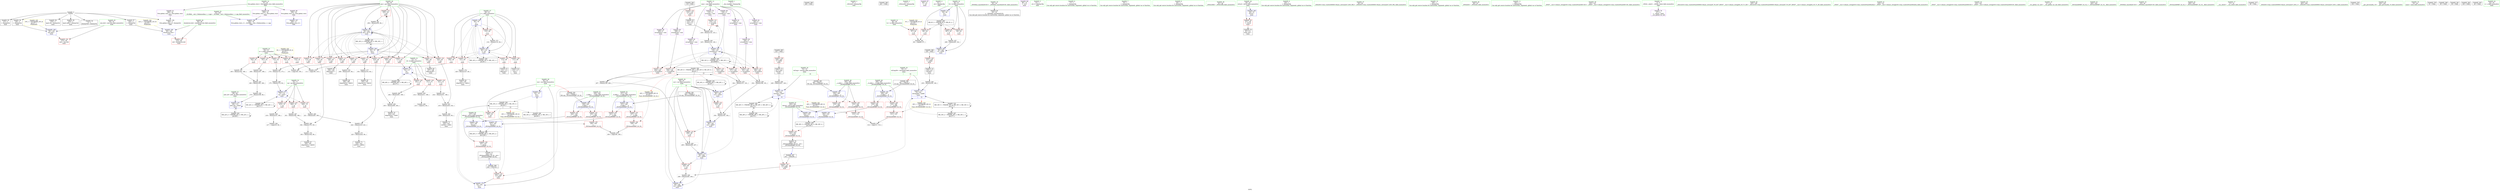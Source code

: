 digraph "SVFG" {
	label="SVFG";

	Node0x560c4a4673c0 [shape=record,color=grey,label="{NodeID: 0\nNullPtr}"];
	Node0x560c4a4673c0 -> Node0x560c4a48dbd0[style=solid];
	Node0x560c4a4673c0 -> Node0x560c4a48dcd0[style=solid];
	Node0x560c4a4673c0 -> Node0x560c4a48dda0[style=solid];
	Node0x560c4a4673c0 -> Node0x560c4a48de70[style=solid];
	Node0x560c4a4673c0 -> Node0x560c4a48df40[style=solid];
	Node0x560c4a4673c0 -> Node0x560c4a48e010[style=solid];
	Node0x560c4a4673c0 -> Node0x560c4a494290[style=solid];
	Node0x560c4a49dba0 [shape=record,color=grey,label="{NodeID: 277\n154 = Binary(153, 84, )\n}"];
	Node0x560c4a49dba0 -> Node0x560c4a48e520[style=solid];
	Node0x560c4a48d2d0 [shape=record,color=red,label="{NodeID: 111\n153\<--64\n\<--pos\nmain\n}"];
	Node0x560c4a48d2d0 -> Node0x560c4a49dba0[style=solid];
	Node0x560c4a48b450 [shape=record,color=green,label="{NodeID: 28\n62\<--63\nres\<--res_field_insensitive\nmain\n|{|<s3>15}}"];
	Node0x560c4a48b450 -> Node0x560c4a48d130[style=solid];
	Node0x560c4a48b450 -> Node0x560c4a494940[style=solid];
	Node0x560c4a48b450 -> Node0x560c4a495230[style=solid];
	Node0x560c4a48b450:s3 -> Node0x560c4a496380[style=solid,color=red];
	Node0x560c4a4960e0 [shape=record,color=black,label="{NodeID: 388\n249 = PHI(324, )\n}"];
	Node0x560c4a4960e0 -> Node0x560c4a493460[style=solid];
	Node0x560c4a4931f0 [shape=record,color=red,label="{NodeID: 139\n226\<--225\n\<--call55\nmain\n}"];
	Node0x560c4a4931f0 -> Node0x560c4a48ead0[style=solid];
	Node0x560c4a48dda0 [shape=record,color=black,label="{NodeID: 56\n138\<--3\n\<--dummyVal\nmain\n}"];
	Node0x560c4a48dda0 -> Node0x560c4a4947a0[style=solid];
	Node0x560c4a49a310 [shape=record,color=grey,label="{NodeID: 250\n228 = Binary(227, 126, )\n}"];
	Node0x560c4a49a310 -> Node0x560c4a494fc0[style=solid];
	Node0x560c4a494940 [shape=record,color=blue,label="{NodeID: 167\n62\<--79\nres\<--\nmain\n}"];
	Node0x560c4a494940 -> Node0x560c4a4ac820[style=dashed];
	Node0x560c4a48f490 [shape=record,color=purple,label="{NodeID: 84\n190\<--8\narrayidx35\<--sum\nmain\n}"];
	Node0x560c4a48f490 -> Node0x560c4a492f80[style=solid];
	Node0x560c4a489020 [shape=record,color=green,label="{NodeID: 1\n7\<--1\n__dso_handle\<--dummyObj\nGlob }"];
	Node0x560c4a49dd20 [shape=record,color=grey,label="{NodeID: 278\n339 = cmp(336, 338, )\n}"];
	Node0x560c4a48d3a0 [shape=record,color=red,label="{NodeID: 112\n158\<--64\n\<--pos\nmain\n}"];
	Node0x560c4a48d3a0 -> Node0x560c4a48e5f0[style=solid];
	Node0x560c4a48b520 [shape=record,color=green,label="{NodeID: 29\n64\<--65\npos\<--pos_field_insensitive\nmain\n}"];
	Node0x560c4a48b520 -> Node0x560c4a48d200[style=solid];
	Node0x560c4a48b520 -> Node0x560c4a48d2d0[style=solid];
	Node0x560c4a48b520 -> Node0x560c4a48d3a0[style=solid];
	Node0x560c4a48b520 -> Node0x560c4a48d470[style=solid];
	Node0x560c4a48b520 -> Node0x560c4a48d540[style=solid];
	Node0x560c4a48b520 -> Node0x560c4a48d610[style=solid];
	Node0x560c4a48b520 -> Node0x560c4a491f40[style=solid];
	Node0x560c4a48b520 -> Node0x560c4a492010[style=solid];
	Node0x560c4a48b520 -> Node0x560c4a4920e0[style=solid];
	Node0x560c4a48b520 -> Node0x560c4a4921b0[style=solid];
	Node0x560c4a48b520 -> Node0x560c4a492280[style=solid];
	Node0x560c4a48b520 -> Node0x560c4a492350[style=solid];
	Node0x560c4a48b520 -> Node0x560c4a494a10[style=solid];
	Node0x560c4a48b520 -> Node0x560c4a495300[style=solid];
	Node0x560c4a4961e0 [shape=record,color=black,label="{NodeID: 389\n260 = PHI()\n}"];
	Node0x560c4a4932c0 [shape=record,color=red,label="{NodeID: 140\n237\<--236\n\<--call64\nmain\n}"];
	Node0x560c4a4932c0 -> Node0x560c4a48ec70[style=solid];
	Node0x560c4a48de70 [shape=record,color=black,label="{NodeID: 57\n140\<--3\n\<--dummyVal\nmain\n}"];
	Node0x560c4a48de70 -> Node0x560c4a494870[style=solid];
	Node0x560c4a49a490 [shape=record,color=grey,label="{NodeID: 251\n233 = Binary(230, 232, )\n}"];
	Node0x560c4a49a490 -> Node0x560c4a49a610[style=solid];
	Node0x560c4a494a10 [shape=record,color=blue,label="{NodeID: 168\n64\<--79\npos\<--\nmain\n}"];
	Node0x560c4a494a10 -> Node0x560c4a48d200[style=dashed];
	Node0x560c4a494a10 -> Node0x560c4a48d2d0[style=dashed];
	Node0x560c4a494a10 -> Node0x560c4a48d3a0[style=dashed];
	Node0x560c4a494a10 -> Node0x560c4a48d470[style=dashed];
	Node0x560c4a494a10 -> Node0x560c4a48d540[style=dashed];
	Node0x560c4a494a10 -> Node0x560c4a48d610[style=dashed];
	Node0x560c4a494a10 -> Node0x560c4a491f40[style=dashed];
	Node0x560c4a494a10 -> Node0x560c4a492010[style=dashed];
	Node0x560c4a494a10 -> Node0x560c4a4920e0[style=dashed];
	Node0x560c4a494a10 -> Node0x560c4a4921b0[style=dashed];
	Node0x560c4a494a10 -> Node0x560c4a492280[style=dashed];
	Node0x560c4a494a10 -> Node0x560c4a492350[style=dashed];
	Node0x560c4a494a10 -> Node0x560c4a495300[style=dashed];
	Node0x560c4a494a10 -> Node0x560c4a4a9b20[style=dashed];
	Node0x560c4a48f560 [shape=record,color=purple,label="{NodeID: 85\n198\<--8\narrayidx39\<--sum\nmain\n}"];
	Node0x560c4a48f560 -> Node0x560c4a493050[style=solid];
	Node0x560c4a489e30 [shape=record,color=green,label="{NodeID: 2\n10\<--1\n_ZSt3cin\<--dummyObj\nGlob }"];
	Node0x560c4a49dea0 [shape=record,color=grey,label="{NodeID: 279\n111 = cmp(109, 110, )\n}"];
	Node0x560c4a48d470 [shape=record,color=red,label="{NodeID: 113\n173\<--64\n\<--pos\nmain\n}"];
	Node0x560c4a48d470 -> Node0x560c4a491210[style=solid];
	Node0x560c4a48b5f0 [shape=record,color=green,label="{NodeID: 30\n66\<--67\ncur\<--cur_field_insensitive\nmain\n|{|<s7>15}}"];
	Node0x560c4a48b5f0 -> Node0x560c4a492420[style=solid];
	Node0x560c4a48b5f0 -> Node0x560c4a4924f0[style=solid];
	Node0x560c4a48b5f0 -> Node0x560c4a4925c0[style=solid];
	Node0x560c4a48b5f0 -> Node0x560c4a494ae0[style=solid];
	Node0x560c4a48b5f0 -> Node0x560c4a494e20[style=solid];
	Node0x560c4a48b5f0 -> Node0x560c4a494ef0[style=solid];
	Node0x560c4a48b5f0 -> Node0x560c4a495160[style=solid];
	Node0x560c4a48b5f0:s7 -> Node0x560c4a496520[style=solid,color=red];
	Node0x560c4a4962b0 [shape=record,color=black,label="{NodeID: 390\n261 = PHI()\n}"];
	Node0x560c4a493390 [shape=record,color=red,label="{NodeID: 141\n244\<--241\n\<--call68\nmain\n}"];
	Node0x560c4a493390 -> Node0x560c4a499d10[style=solid];
	Node0x560c4a48df40 [shape=record,color=black,label="{NodeID: 58\n275\<--3\nlpad.val\<--dummyVal\nmain\n}"];
	Node0x560c4a49a610 [shape=record,color=grey,label="{NodeID: 252\n234 = Binary(233, 84, )\n}"];
	Node0x560c4a49a610 -> Node0x560c4a48eba0[style=solid];
	Node0x560c4a494ae0 [shape=record,color=blue,label="{NodeID: 169\n66\<--162\ncur\<--sub23\nmain\n}"];
	Node0x560c4a494ae0 -> Node0x560c4a492420[style=dashed];
	Node0x560c4a494ae0 -> Node0x560c4a494e20[style=dashed];
	Node0x560c4a48f630 [shape=record,color=purple,label="{NodeID: 86\n205\<--8\narrayidx43\<--sum\nmain\n}"];
	Node0x560c4a48f630 -> Node0x560c4a493120[style=solid];
	Node0x560c4a489ec0 [shape=record,color=green,label="{NodeID: 3\n11\<--1\n_ZSt4cout\<--dummyObj\nGlob }"];
	Node0x560c4a49e020 [shape=record,color=grey,label="{NodeID: 280\n213 = cmp(212, 84, )\n}"];
	Node0x560c4a48d540 [shape=record,color=red,label="{NodeID: 114\n177\<--64\n\<--pos\nmain\n}"];
	Node0x560c4a48d540 -> Node0x560c4a494d50[style=solid];
	Node0x560c4a48b6c0 [shape=record,color=green,label="{NodeID: 31\n68\<--69\npick_all\<--pick_all_field_insensitive\nmain\n}"];
	Node0x560c4a48b6c0 -> Node0x560c4a494bb0[style=solid];
	Node0x560c4a496380 [shape=record,color=black,label="{NodeID: 391\n325 = PHI(62, )\n0th arg _ZSt3maxIiERKT_S2_S2_ }"];
	Node0x560c4a496380 -> Node0x560c4a4957e0[style=solid];
	Node0x560c4a4af420 [shape=record,color=black,label="{NodeID: 308\nMR_20V_8 = PHI(MR_20V_7, MR_20V_6, MR_20V_6, )\npts\{67 \}\n|{|<s3>15}}"];
	Node0x560c4a4af420 -> Node0x560c4a493460[style=dashed];
	Node0x560c4a4af420 -> Node0x560c4a494ae0[style=dashed];
	Node0x560c4a4af420 -> Node0x560c4a4aa020[style=dashed];
	Node0x560c4a4af420:s3 -> Node0x560c4a4b4e70[style=dashed,color=red];
	Node0x560c4a493460 [shape=record,color=red,label="{NodeID: 142\n252\<--249\n\<--call71\nmain\n}"];
	Node0x560c4a493460 -> Node0x560c4a495230[style=solid];
	Node0x560c4a48e010 [shape=record,color=black,label="{NodeID: 59\n276\<--3\nlpad.val82\<--dummyVal\nmain\n}"];
	Node0x560c4a49a790 [shape=record,color=grey,label="{NodeID: 253\n232 = Binary(231, 166, )\n}"];
	Node0x560c4a49a790 -> Node0x560c4a49a490[style=solid];
	Node0x560c4a494bb0 [shape=record,color=blue,label="{NodeID: 170\n68\<--170\npick_all\<--sub25\nmain\n}"];
	Node0x560c4a494bb0 -> Node0x560c4a494bb0[style=dashed];
	Node0x560c4a494bb0 -> Node0x560c4a4aa520[style=dashed];
	Node0x560c4a48f700 [shape=record,color=purple,label="{NodeID: 87\n90\<--12\n\<--.str\nmain\n}"];
	Node0x560c4a489850 [shape=record,color=green,label="{NodeID: 4\n12\<--1\n.str\<--dummyObj\nGlob }"];
	Node0x560c4a49e1a0 [shape=record,color=grey,label="{NodeID: 281\n88 = cmp(86, 87, )\n}"];
	Node0x560c4a48d610 [shape=record,color=red,label="{NodeID: 115\n179\<--64\n\<--pos\nmain\n}"];
	Node0x560c4a48d610 -> Node0x560c4a491b10[style=solid];
	Node0x560c4a48b790 [shape=record,color=green,label="{NodeID: 32\n70\<--71\nrg\<--rg_field_insensitive\nmain\n}"];
	Node0x560c4a48b790 -> Node0x560c4a492690[style=solid];
	Node0x560c4a48b790 -> Node0x560c4a492760[style=solid];
	Node0x560c4a48b790 -> Node0x560c4a492830[style=solid];
	Node0x560c4a48b790 -> Node0x560c4a494c80[style=solid];
	Node0x560c4a496520 [shape=record,color=black,label="{NodeID: 392\n326 = PHI(66, )\n1st arg _ZSt3maxIiERKT_S2_S2_ }"];
	Node0x560c4a496520 -> Node0x560c4a4958b0[style=solid];
	Node0x560c4a4af920 [shape=record,color=black,label="{NodeID: 309\nMR_28V_5 = PHI(MR_28V_4, MR_28V_3, MR_28V_3, )\npts\{75 \}\n}"];
	Node0x560c4a4af920 -> Node0x560c4a494fc0[style=dashed];
	Node0x560c4a4af920 -> Node0x560c4a4ab420[style=dashed];
	Node0x560c4a4af920 -> Node0x560c4a4af920[style=dashed];
	Node0x560c4a493530 [shape=record,color=red,label="{NodeID: 143\n322\<--302\n\<--retval\n_ZSt3minIiERKT_S2_S2_\n}"];
	Node0x560c4a493530 -> Node0x560c4a48ee10[style=solid];
	Node0x560c4a48e0e0 [shape=record,color=black,label="{NodeID: 60\n29\<--30\n\<--_ZNSt8ios_base4InitD1Ev\nCan only get source location for instruction, argument, global var or function.}"];
	Node0x560c4a4b4d60 [shape=record,color=yellow,style=double,label="{NodeID: 337\n16V_1 = ENCHI(MR_16V_0)\npts\{63 \}\nFun[_ZSt3maxIiERKT_S2_S2_]}"];
	Node0x560c4a4b4d60 -> Node0x560c4a493ef0[style=dashed];
	Node0x560c4a49a910 [shape=record,color=grey,label="{NodeID: 254\n124 = Binary(116, 123, )\n}"];
	Node0x560c4a49a910 -> Node0x560c4a499b90[style=solid];
	Node0x560c4a494c80 [shape=record,color=blue,label="{NodeID: 171\n70\<--175\nrg\<--sub27\nmain\n}"];
	Node0x560c4a494c80 -> Node0x560c4a492690[style=dashed];
	Node0x560c4a494c80 -> Node0x560c4a492760[style=dashed];
	Node0x560c4a494c80 -> Node0x560c4a492830[style=dashed];
	Node0x560c4a494c80 -> Node0x560c4a494c80[style=dashed];
	Node0x560c4a494c80 -> Node0x560c4a4aaa20[style=dashed];
	Node0x560c4a48f7d0 [shape=record,color=purple,label="{NodeID: 88\n98\<--14\n\<--.str.1\nmain\n}"];
	Node0x560c4a4898e0 [shape=record,color=green,label="{NodeID: 5\n14\<--1\n.str.1\<--dummyObj\nGlob }"];
	Node0x560c4a49e320 [shape=record,color=grey,label="{NodeID: 282\n151 = cmp(149, 150, )\n}"];
	Node0x560c4a491f40 [shape=record,color=red,label="{NodeID: 116\n187\<--64\n\<--pos\nmain\n}"];
	Node0x560c4a491f40 -> Node0x560c4a49da20[style=solid];
	Node0x560c4a48b860 [shape=record,color=green,label="{NodeID: 33\n72\<--73\nlf\<--lf_field_insensitive\nmain\n}"];
	Node0x560c4a48b860 -> Node0x560c4a492900[style=solid];
	Node0x560c4a48b860 -> Node0x560c4a4929d0[style=solid];
	Node0x560c4a48b860 -> Node0x560c4a492aa0[style=solid];
	Node0x560c4a48b860 -> Node0x560c4a494d50[style=solid];
	Node0x560c4a496660 [shape=record,color=black,label="{NodeID: 393\n300 = PHI(74, )\n0th arg _ZSt3minIiERKT_S2_S2_ }"];
	Node0x560c4a496660 -> Node0x560c4a4954a0[style=solid];
	Node0x560c4a4afe20 [shape=record,color=black,label="{NodeID: 310\nMR_30V_5 = PHI(MR_30V_4, MR_30V_3, MR_30V_3, )\npts\{77 \}\n}"];
	Node0x560c4a4afe20 -> Node0x560c4a495090[style=dashed];
	Node0x560c4a4afe20 -> Node0x560c4a4ab920[style=dashed];
	Node0x560c4a4afe20 -> Node0x560c4a4afe20[style=dashed];
	Node0x560c4a493600 [shape=record,color=red,label="{NodeID: 144\n312\<--304\n\<--__a.addr\n_ZSt3minIiERKT_S2_S2_\n}"];
	Node0x560c4a493600 -> Node0x560c4a493a10[style=solid];
	Node0x560c4a48e1e0 [shape=record,color=black,label="{NodeID: 61\n114\<--113\nidxprom\<--\nmain\n}"];
	Node0x560c4a4b4e70 [shape=record,color=yellow,style=double,label="{NodeID: 338\n20V_1 = ENCHI(MR_20V_0)\npts\{67 \}\nFun[_ZSt3maxIiERKT_S2_S2_]}"];
	Node0x560c4a4b4e70 -> Node0x560c4a493fc0[style=dashed];
	Node0x560c4a49aa90 [shape=record,color=grey,label="{NodeID: 255\n192 = Binary(186, 191, )\n}"];
	Node0x560c4a49aa90 -> Node0x560c4a49a190[style=solid];
	Node0x560c4a494d50 [shape=record,color=blue,label="{NodeID: 172\n72\<--177\nlf\<--\nmain\n}"];
	Node0x560c4a494d50 -> Node0x560c4a492900[style=dashed];
	Node0x560c4a494d50 -> Node0x560c4a4929d0[style=dashed];
	Node0x560c4a494d50 -> Node0x560c4a492aa0[style=dashed];
	Node0x560c4a494d50 -> Node0x560c4a494d50[style=dashed];
	Node0x560c4a494d50 -> Node0x560c4a4aaf20[style=dashed];
	Node0x560c4a48f8a0 [shape=record,color=purple,label="{NodeID: 89\n358\<--16\nllvm.global_ctors_0\<--llvm.global_ctors\nGlob }"];
	Node0x560c4a48f8a0 -> Node0x560c4a494090[style=solid];
	Node0x560c4a489970 [shape=record,color=green,label="{NodeID: 6\n17\<--1\n\<--dummyObj\nCan only get source location for instruction, argument, global var or function.}"];
	Node0x560c4a49e4a0 [shape=record,color=grey,label="{NodeID: 283\n314 = cmp(311, 313, )\n}"];
	Node0x560c4a492010 [shape=record,color=red,label="{NodeID: 117\n196\<--64\n\<--pos\nmain\n}"];
	Node0x560c4a492010 -> Node0x560c4a48e860[style=solid];
	Node0x560c4a48b930 [shape=record,color=green,label="{NodeID: 34\n74\<--75\nref.tmp\<--ref.tmp_field_insensitive\nmain\n|{|<s1>14}}"];
	Node0x560c4a48b930 -> Node0x560c4a494fc0[style=solid];
	Node0x560c4a48b930:s1 -> Node0x560c4a496660[style=solid,color=red];
	Node0x560c4a4967a0 [shape=record,color=black,label="{NodeID: 394\n301 = PHI(76, )\n1st arg _ZSt3minIiERKT_S2_S2_ }"];
	Node0x560c4a4967a0 -> Node0x560c4a495570[style=solid];
	Node0x560c4a4936d0 [shape=record,color=red,label="{NodeID: 145\n319\<--304\n\<--__a.addr\n_ZSt3minIiERKT_S2_S2_\n}"];
	Node0x560c4a4936d0 -> Node0x560c4a495710[style=solid];
	Node0x560c4a48e2b0 [shape=record,color=black,label="{NodeID: 62\n118\<--117\nconv\<--\nmain\n}"];
	Node0x560c4a49ac10 [shape=record,color=grey,label="{NodeID: 256\n216 = Binary(215, 166, )\n}"];
	Node0x560c4a49ac10 -> Node0x560c4a49e620[style=solid];
	Node0x560c4a494e20 [shape=record,color=blue,label="{NodeID: 173\n66\<--194\ncur\<--add37\nmain\n}"];
	Node0x560c4a494e20 -> Node0x560c4a4924f0[style=dashed];
	Node0x560c4a494e20 -> Node0x560c4a494ef0[style=dashed];
	Node0x560c4a48f9a0 [shape=record,color=purple,label="{NodeID: 90\n359\<--16\nllvm.global_ctors_1\<--llvm.global_ctors\nGlob }"];
	Node0x560c4a48f9a0 -> Node0x560c4a494190[style=solid];
	Node0x560c4a489a00 [shape=record,color=green,label="{NodeID: 7\n79\<--1\n\<--dummyObj\nCan only get source location for instruction, argument, global var or function.}"];
	Node0x560c4a49e620 [shape=record,color=grey,label="{NodeID: 284\n217 = cmp(216, 84, )\n}"];
	Node0x560c4a4920e0 [shape=record,color=red,label="{NodeID: 118\n200\<--64\n\<--pos\nmain\n}"];
	Node0x560c4a4920e0 -> Node0x560c4a49b090[style=solid];
	Node0x560c4a48ba00 [shape=record,color=green,label="{NodeID: 35\n76\<--77\nref.tmp58\<--ref.tmp58_field_insensitive\nmain\n|{|<s1>14}}"];
	Node0x560c4a48ba00 -> Node0x560c4a495090[style=solid];
	Node0x560c4a48ba00:s1 -> Node0x560c4a4967a0[style=solid,color=red];
	Node0x560c4a4937a0 [shape=record,color=red,label="{NodeID: 146\n310\<--306\n\<--__b.addr\n_ZSt3minIiERKT_S2_S2_\n}"];
	Node0x560c4a4937a0 -> Node0x560c4a493940[style=solid];
	Node0x560c4a48e380 [shape=record,color=black,label="{NodeID: 63\n123\<--122\nconv11\<--\nmain\n}"];
	Node0x560c4a48e380 -> Node0x560c4a49a910[style=solid];
	Node0x560c4a49ad90 [shape=record,color=grey,label="{NodeID: 257\n268 = Binary(267, 84, )\n}"];
	Node0x560c4a49ad90 -> Node0x560c4a4953d0[style=solid];
	Node0x560c4a494ef0 [shape=record,color=blue,label="{NodeID: 174\n66\<--209\ncur\<--add45\nmain\n}"];
	Node0x560c4a494ef0 -> Node0x560c4a4925c0[style=dashed];
	Node0x560c4a494ef0 -> Node0x560c4a495160[style=dashed];
	Node0x560c4a494ef0 -> Node0x560c4a4af420[style=dashed];
	Node0x560c4a48faa0 [shape=record,color=purple,label="{NodeID: 91\n360\<--16\nllvm.global_ctors_2\<--llvm.global_ctors\nGlob }"];
	Node0x560c4a48faa0 -> Node0x560c4a494290[style=solid];
	Node0x560c4a48a3d0 [shape=record,color=green,label="{NodeID: 8\n84\<--1\n\<--dummyObj\nCan only get source location for instruction, argument, global var or function.}"];
	Node0x560c4a4a7d20 [shape=record,color=black,label="{NodeID: 285\nMR_44V_3 = PHI(MR_44V_4, MR_44V_2, )\npts\{328 \}\n}"];
	Node0x560c4a4a7d20 -> Node0x560c4a493ae0[style=dashed];
	Node0x560c4a4921b0 [shape=record,color=red,label="{NodeID: 119\n219\<--64\n\<--pos\nmain\n}"];
	Node0x560c4a4921b0 -> Node0x560c4a491e10[style=solid];
	Node0x560c4a48bad0 [shape=record,color=green,label="{NodeID: 36\n81\<--82\n_ZNSirsERi\<--_ZNSirsERi_field_insensitive\n}"];
	Node0x560c4a493870 [shape=record,color=red,label="{NodeID: 147\n316\<--306\n\<--__b.addr\n_ZSt3minIiERKT_S2_S2_\n}"];
	Node0x560c4a493870 -> Node0x560c4a495640[style=solid];
	Node0x560c4a48e450 [shape=record,color=black,label="{NodeID: 64\n129\<--128\nidxprom13\<--add12\nmain\n}"];
	Node0x560c4a49af10 [shape=record,color=grey,label="{NodeID: 258\n170 = Binary(169, 84, )\n}"];
	Node0x560c4a49af10 -> Node0x560c4a494bb0[style=solid];
	Node0x560c4a494fc0 [shape=record,color=blue,label="{NodeID: 175\n74\<--228\nref.tmp\<--sub57\nmain\n|{|<s2>14}}"];
	Node0x560c4a494fc0 -> Node0x560c4a493390[style=dashed];
	Node0x560c4a494fc0 -> Node0x560c4a4af920[style=dashed];
	Node0x560c4a494fc0:s2 -> Node0x560c4a4b51f0[style=dashed,color=red];
	Node0x560c4a48fba0 [shape=record,color=red,label="{NodeID: 92\n271\<--46\n\<--retval\nmain\n}"];
	Node0x560c4a48fba0 -> Node0x560c4a48ed40[style=solid];
	Node0x560c4a48a460 [shape=record,color=green,label="{NodeID: 9\n126\<--1\n\<--dummyObj\nCan only get source location for instruction, argument, global var or function.}"];
	Node0x560c4a492280 [shape=record,color=red,label="{NodeID: 120\n230\<--64\n\<--pos\nmain\n}"];
	Node0x560c4a492280 -> Node0x560c4a49a490[style=solid];
	Node0x560c4a48bbd0 [shape=record,color=green,label="{NodeID: 37\n92\<--93\n_ZStlsISt11char_traitsIcEERSt13basic_ostreamIcT_ES5_PKc\<--_ZStlsISt11char_traitsIcEERSt13basic_ostreamIcT_ES5_PKc_field_insensitive\n}"];
	Node0x560c4a493940 [shape=record,color=red,label="{NodeID: 148\n311\<--310\n\<--\n_ZSt3minIiERKT_S2_S2_\n}"];
	Node0x560c4a493940 -> Node0x560c4a49e4a0[style=solid];
	Node0x560c4a48e520 [shape=record,color=black,label="{NodeID: 65\n155\<--154\nidxprom19\<--add18\nmain\n}"];
	Node0x560c4a4b51f0 [shape=record,color=yellow,style=double,label="{NodeID: 342\n28V_1 = ENCHI(MR_28V_0)\npts\{75 \}\nFun[_ZSt3minIiERKT_S2_S2_]}"];
	Node0x560c4a4b51f0 -> Node0x560c4a493a10[style=dashed];
	Node0x560c4a49b090 [shape=record,color=grey,label="{NodeID: 259\n203 = Binary(200, 202, )\n}"];
	Node0x560c4a49b090 -> Node0x560c4a48e930[style=solid];
	Node0x560c4a495090 [shape=record,color=blue,label="{NodeID: 176\n76\<--239\nref.tmp58\<--sub66\nmain\n|{|<s2>14}}"];
	Node0x560c4a495090 -> Node0x560c4a493390[style=dashed];
	Node0x560c4a495090 -> Node0x560c4a4afe20[style=dashed];
	Node0x560c4a495090:s2 -> Node0x560c4a4b5300[style=dashed,color=red];
	Node0x560c4a48fc70 [shape=record,color=red,label="{NodeID: 93\n87\<--48\n\<--tc\nmain\n}"];
	Node0x560c4a48fc70 -> Node0x560c4a49e1a0[style=solid];
	Node0x560c4a48a4f0 [shape=record,color=green,label="{NodeID: 10\n166\<--1\n\<--dummyObj\nCan only get source location for instruction, argument, global var or function.}"];
	Node0x560c4a492350 [shape=record,color=red,label="{NodeID: 121\n255\<--64\n\<--pos\nmain\n}"];
	Node0x560c4a492350 -> Node0x560c4a491090[style=solid];
	Node0x560c4a48bcd0 [shape=record,color=green,label="{NodeID: 38\n96\<--97\n_ZNSolsEi\<--_ZNSolsEi_field_insensitive\n}"];
	Node0x560c4a493a10 [shape=record,color=red,label="{NodeID: 149\n313\<--312\n\<--\n_ZSt3minIiERKT_S2_S2_\n}"];
	Node0x560c4a493a10 -> Node0x560c4a49e4a0[style=solid];
	Node0x560c4a48e5f0 [shape=record,color=black,label="{NodeID: 66\n159\<--158\nidxprom21\<--\nmain\n}"];
	Node0x560c4a4b5300 [shape=record,color=yellow,style=double,label="{NodeID: 343\n30V_1 = ENCHI(MR_30V_0)\npts\{77 \}\nFun[_ZSt3minIiERKT_S2_S2_]}"];
	Node0x560c4a4b5300 -> Node0x560c4a493940[style=dashed];
	Node0x560c4a490f10 [shape=record,color=grey,label="{NodeID: 260\n202 = Binary(201, 166, )\n}"];
	Node0x560c4a490f10 -> Node0x560c4a49b090[style=solid];
	Node0x560c4a495160 [shape=record,color=blue,label="{NodeID: 177\n66\<--246\ncur\<--add69\nmain\n}"];
	Node0x560c4a495160 -> Node0x560c4a4af420[style=dashed];
	Node0x560c4a48fd40 [shape=record,color=red,label="{NodeID: 94\n86\<--50\n\<--tt\nmain\n}"];
	Node0x560c4a48fd40 -> Node0x560c4a49e1a0[style=solid];
	Node0x560c4a48a580 [shape=record,color=green,label="{NodeID: 11\n262\<--1\n\<--dummyObj\nCan only get source location for instruction, argument, global var or function.}"];
	Node0x560c4a4a8c20 [shape=record,color=black,label="{NodeID: 288\nMR_6V_3 = PHI(MR_6V_4, MR_6V_2, )\npts\{51 \}\n}"];
	Node0x560c4a4a8c20 -> Node0x560c4a48fd40[style=dashed];
	Node0x560c4a4a8c20 -> Node0x560c4a48fe10[style=dashed];
	Node0x560c4a4a8c20 -> Node0x560c4a48c6a0[style=dashed];
	Node0x560c4a4a8c20 -> Node0x560c4a4953d0[style=dashed];
	Node0x560c4a492420 [shape=record,color=red,label="{NodeID: 122\n193\<--66\n\<--cur\nmain\n}"];
	Node0x560c4a492420 -> Node0x560c4a49a190[style=solid];
	Node0x560c4a48bdd0 [shape=record,color=green,label="{NodeID: 39\n102\<--103\n_ZNSt7__cxx1112basic_stringIcSt11char_traitsIcESaIcEEC1Ev\<--_ZNSt7__cxx1112basic_stringIcSt11char_traitsIcESaIcEEC1Ev_field_insensitive\n}"];
	Node0x560c4a493ae0 [shape=record,color=red,label="{NodeID: 150\n347\<--327\n\<--retval\n_ZSt3maxIiERKT_S2_S2_\n}"];
	Node0x560c4a493ae0 -> Node0x560c4a48eee0[style=solid];
	Node0x560c4a48e6c0 [shape=record,color=black,label="{NodeID: 67\n184\<--183\nidxprom31\<--add30\nmain\n}"];
	Node0x560c4a491090 [shape=record,color=grey,label="{NodeID: 261\n256 = Binary(255, 84, )\n}"];
	Node0x560c4a491090 -> Node0x560c4a495300[style=solid];
	Node0x560c4a495230 [shape=record,color=blue,label="{NodeID: 178\n62\<--252\nres\<--\nmain\n}"];
	Node0x560c4a495230 -> Node0x560c4a4ac820[style=dashed];
	Node0x560c4a48fe10 [shape=record,color=red,label="{NodeID: 95\n94\<--50\n\<--tt\nmain\n}"];
	Node0x560c4a48a610 [shape=record,color=green,label="{NodeID: 12\n4\<--6\n_ZStL8__ioinit\<--_ZStL8__ioinit_field_insensitive\nGlob }"];
	Node0x560c4a48a610 -> Node0x560c4a48efb0[style=solid];
	Node0x560c4a4a9120 [shape=record,color=black,label="{NodeID: 289\nMR_14V_2 = PHI(MR_14V_4, MR_14V_1, )\npts\{61 \}\n}"];
	Node0x560c4a4a9120 -> Node0x560c4a494530[style=dashed];
	Node0x560c4a4924f0 [shape=record,color=red,label="{NodeID: 123\n208\<--66\n\<--cur\nmain\n}"];
	Node0x560c4a4924f0 -> Node0x560c4a491690[style=solid];
	Node0x560c4a48bed0 [shape=record,color=green,label="{NodeID: 40\n105\<--106\n_ZStrsIcSt11char_traitsIcESaIcEERSt13basic_istreamIT_T0_ES7_RNSt7__cxx1112basic_stringIS4_S5_T1_EE\<--_ZStrsIcSt11char_traitsIcESaIcEERSt13basic_istreamIT_T0_ES7_RNSt7__cxx1112basic_stringIS4_S5_T1_EE_field_insensitive\n}"];
	Node0x560c4a493bb0 [shape=record,color=red,label="{NodeID: 151\n335\<--329\n\<--__a.addr\n_ZSt3maxIiERKT_S2_S2_\n}"];
	Node0x560c4a493bb0 -> Node0x560c4a493ef0[style=solid];
	Node0x560c4a48e790 [shape=record,color=black,label="{NodeID: 68\n189\<--188\nidxprom34\<--add33\nmain\n}"];
	Node0x560c4a491210 [shape=record,color=grey,label="{NodeID: 262\n174 = Binary(172, 173, )\n}"];
	Node0x560c4a491210 -> Node0x560c4a491510[style=solid];
	Node0x560c4a495300 [shape=record,color=blue,label="{NodeID: 179\n64\<--256\npos\<--inc73\nmain\n}"];
	Node0x560c4a495300 -> Node0x560c4a48d200[style=dashed];
	Node0x560c4a495300 -> Node0x560c4a48d2d0[style=dashed];
	Node0x560c4a495300 -> Node0x560c4a48d3a0[style=dashed];
	Node0x560c4a495300 -> Node0x560c4a48d470[style=dashed];
	Node0x560c4a495300 -> Node0x560c4a48d540[style=dashed];
	Node0x560c4a495300 -> Node0x560c4a48d610[style=dashed];
	Node0x560c4a495300 -> Node0x560c4a491f40[style=dashed];
	Node0x560c4a495300 -> Node0x560c4a492010[style=dashed];
	Node0x560c4a495300 -> Node0x560c4a4920e0[style=dashed];
	Node0x560c4a495300 -> Node0x560c4a4921b0[style=dashed];
	Node0x560c4a495300 -> Node0x560c4a492280[style=dashed];
	Node0x560c4a495300 -> Node0x560c4a492350[style=dashed];
	Node0x560c4a495300 -> Node0x560c4a495300[style=dashed];
	Node0x560c4a495300 -> Node0x560c4a4a9b20[style=dashed];
	Node0x560c4a48c6a0 [shape=record,color=red,label="{NodeID: 96\n267\<--50\n\<--tt\nmain\n}"];
	Node0x560c4a48c6a0 -> Node0x560c4a49ad90[style=solid];
	Node0x560c4a48a6d0 [shape=record,color=green,label="{NodeID: 13\n8\<--9\nsum\<--sum_field_insensitive\nGlob }"];
	Node0x560c4a48a6d0 -> Node0x560c4a48f080[style=solid];
	Node0x560c4a48a6d0 -> Node0x560c4a48f150[style=solid];
	Node0x560c4a48a6d0 -> Node0x560c4a48f220[style=solid];
	Node0x560c4a48a6d0 -> Node0x560c4a48f2f0[style=solid];
	Node0x560c4a48a6d0 -> Node0x560c4a48f3c0[style=solid];
	Node0x560c4a48a6d0 -> Node0x560c4a48f490[style=solid];
	Node0x560c4a48a6d0 -> Node0x560c4a48f560[style=solid];
	Node0x560c4a48a6d0 -> Node0x560c4a48f630[style=solid];
	Node0x560c4a4a9620 [shape=record,color=black,label="{NodeID: 290\nMR_16V_2 = PHI(MR_16V_4, MR_16V_1, )\npts\{63 \}\n}"];
	Node0x560c4a4a9620 -> Node0x560c4a494940[style=dashed];
	Node0x560c4a4925c0 [shape=record,color=red,label="{NodeID: 124\n245\<--66\n\<--cur\nmain\n}"];
	Node0x560c4a4925c0 -> Node0x560c4a499d10[style=solid];
	Node0x560c4a48bfd0 [shape=record,color=green,label="{NodeID: 41\n120\<--121\n_ZNSt7__cxx1112basic_stringIcSt11char_traitsIcESaIcEEixEm\<--_ZNSt7__cxx1112basic_stringIcSt11char_traitsIcESaIcEEixEm_field_insensitive\n}"];
	Node0x560c4a493c80 [shape=record,color=red,label="{NodeID: 152\n344\<--329\n\<--__a.addr\n_ZSt3maxIiERKT_S2_S2_\n}"];
	Node0x560c4a493c80 -> Node0x560c4a495a50[style=solid];
	Node0x560c4a48e860 [shape=record,color=black,label="{NodeID: 69\n197\<--196\nidxprom38\<--\nmain\n}"];
	Node0x560c4a491390 [shape=record,color=grey,label="{NodeID: 263\n212 = Binary(211, 166, )\n}"];
	Node0x560c4a491390 -> Node0x560c4a49e020[style=solid];
	Node0x560c4a4953d0 [shape=record,color=blue,label="{NodeID: 180\n50\<--268\ntt\<--inc80\nmain\n}"];
	Node0x560c4a4953d0 -> Node0x560c4a4a8c20[style=dashed];
	Node0x560c4a48c770 [shape=record,color=red,label="{NodeID: 97\n110\<--52\n\<--n\nmain\n}"];
	Node0x560c4a48c770 -> Node0x560c4a49dea0[style=solid];
	Node0x560c4a48a7d0 [shape=record,color=green,label="{NodeID: 14\n16\<--20\nllvm.global_ctors\<--llvm.global_ctors_field_insensitive\nGlob }"];
	Node0x560c4a48a7d0 -> Node0x560c4a48f8a0[style=solid];
	Node0x560c4a48a7d0 -> Node0x560c4a48f9a0[style=solid];
	Node0x560c4a48a7d0 -> Node0x560c4a48faa0[style=solid];
	Node0x560c4a4a9b20 [shape=record,color=black,label="{NodeID: 291\nMR_18V_2 = PHI(MR_18V_4, MR_18V_1, )\npts\{65 \}\n}"];
	Node0x560c4a4a9b20 -> Node0x560c4a494a10[style=dashed];
	Node0x560c4a492690 [shape=record,color=red,label="{NodeID: 125\n180\<--70\n\<--rg\nmain\n}"];
	Node0x560c4a492690 -> Node0x560c4a491990[style=solid];
	Node0x560c4a48c0d0 [shape=record,color=green,label="{NodeID: 42\n143\<--144\n_ZNSt7__cxx1112basic_stringIcSt11char_traitsIcESaIcEED1Ev\<--_ZNSt7__cxx1112basic_stringIcSt11char_traitsIcESaIcEED1Ev_field_insensitive\n}"];
	Node0x560c4a493d50 [shape=record,color=red,label="{NodeID: 153\n337\<--331\n\<--__b.addr\n_ZSt3maxIiERKT_S2_S2_\n}"];
	Node0x560c4a493d50 -> Node0x560c4a493fc0[style=solid];
	Node0x560c4a48e930 [shape=record,color=black,label="{NodeID: 70\n204\<--203\nidxprom42\<--sub41\nmain\n}"];
	Node0x560c4a491510 [shape=record,color=grey,label="{NodeID: 264\n175 = Binary(174, 84, )\n}"];
	Node0x560c4a491510 -> Node0x560c4a494c80[style=solid];
	Node0x560c4a4954a0 [shape=record,color=blue,label="{NodeID: 181\n304\<--300\n__a.addr\<--__a\n_ZSt3minIiERKT_S2_S2_\n}"];
	Node0x560c4a4954a0 -> Node0x560c4a493600[style=dashed];
	Node0x560c4a4954a0 -> Node0x560c4a4936d0[style=dashed];
	Node0x560c4a48c840 [shape=record,color=red,label="{NodeID: 98\n150\<--52\n\<--n\nmain\n}"];
	Node0x560c4a48c840 -> Node0x560c4a49e320[style=solid];
	Node0x560c4a48a8d0 [shape=record,color=green,label="{NodeID: 15\n21\<--22\n__cxx_global_var_init\<--__cxx_global_var_init_field_insensitive\n}"];
	Node0x560c4a4aa020 [shape=record,color=black,label="{NodeID: 292\nMR_20V_2 = PHI(MR_20V_3, MR_20V_1, )\npts\{67 \}\n}"];
	Node0x560c4a4aa020 -> Node0x560c4a494ae0[style=dashed];
	Node0x560c4a4aa020 -> Node0x560c4a4aa020[style=dashed];
	Node0x560c4a492760 [shape=record,color=red,label="{NodeID: 126\n215\<--70\n\<--rg\nmain\n}"];
	Node0x560c4a492760 -> Node0x560c4a49ac10[style=solid];
	Node0x560c4a48c1d0 [shape=record,color=green,label="{NodeID: 43\n242\<--243\n_ZSt3minIiERKT_S2_S2_\<--_ZSt3minIiERKT_S2_S2__field_insensitive\n}"];
	Node0x560c4a493e20 [shape=record,color=red,label="{NodeID: 154\n341\<--331\n\<--__b.addr\n_ZSt3maxIiERKT_S2_S2_\n}"];
	Node0x560c4a493e20 -> Node0x560c4a495980[style=solid];
	Node0x560c4a48ea00 [shape=record,color=black,label="{NodeID: 71\n224\<--223\nconv53\<--add52\nmain\n}"];
	Node0x560c4a491690 [shape=record,color=grey,label="{NodeID: 265\n209 = Binary(208, 207, )\n}"];
	Node0x560c4a491690 -> Node0x560c4a494ef0[style=solid];
	Node0x560c4a495570 [shape=record,color=blue,label="{NodeID: 182\n306\<--301\n__b.addr\<--__b\n_ZSt3minIiERKT_S2_S2_\n}"];
	Node0x560c4a495570 -> Node0x560c4a4937a0[style=dashed];
	Node0x560c4a495570 -> Node0x560c4a493870[style=dashed];
	Node0x560c4a48c910 [shape=record,color=red,label="{NodeID: 99\n164\<--52\n\<--n\nmain\n}"];
	Node0x560c4a48c910 -> Node0x560c4a499e90[style=solid];
	Node0x560c4a48a9d0 [shape=record,color=green,label="{NodeID: 16\n25\<--26\n_ZNSt8ios_base4InitC1Ev\<--_ZNSt8ios_base4InitC1Ev_field_insensitive\n}"];
	Node0x560c4a4aa520 [shape=record,color=black,label="{NodeID: 293\nMR_22V_2 = PHI(MR_22V_3, MR_22V_1, )\npts\{69 \}\n}"];
	Node0x560c4a4aa520 -> Node0x560c4a494bb0[style=dashed];
	Node0x560c4a4aa520 -> Node0x560c4a4aa520[style=dashed];
	Node0x560c4a492830 [shape=record,color=red,label="{NodeID: 127\n220\<--70\n\<--rg\nmain\n}"];
	Node0x560c4a492830 -> Node0x560c4a491c90[style=solid];
	Node0x560c4a48c2d0 [shape=record,color=green,label="{NodeID: 44\n250\<--251\n_ZSt3maxIiERKT_S2_S2_\<--_ZSt3maxIiERKT_S2_S2__field_insensitive\n}"];
	Node0x560c4a493ef0 [shape=record,color=red,label="{NodeID: 155\n336\<--335\n\<--\n_ZSt3maxIiERKT_S2_S2_\n}"];
	Node0x560c4a493ef0 -> Node0x560c4a49dd20[style=solid];
	Node0x560c4a48ead0 [shape=record,color=black,label="{NodeID: 72\n227\<--226\nconv56\<--\nmain\n}"];
	Node0x560c4a48ead0 -> Node0x560c4a49a310[style=solid];
	Node0x560c4a491810 [shape=record,color=grey,label="{NodeID: 266\n207 = Binary(199, 206, )\n}"];
	Node0x560c4a491810 -> Node0x560c4a491690[style=solid];
	Node0x560c4a495640 [shape=record,color=blue,label="{NodeID: 183\n302\<--316\nretval\<--\n_ZSt3minIiERKT_S2_S2_\n}"];
	Node0x560c4a495640 -> Node0x560c4a4ac320[style=dashed];
	Node0x560c4a48c9e0 [shape=record,color=red,label="{NodeID: 100\n167\<--52\n\<--n\nmain\n}"];
	Node0x560c4a48c9e0 -> Node0x560c4a49a010[style=solid];
	Node0x560c4a48aad0 [shape=record,color=green,label="{NodeID: 17\n31\<--32\n__cxa_atexit\<--__cxa_atexit_field_insensitive\n}"];
	Node0x560c4a4c73a0 [shape=record,color=black,label="{NodeID: 377\n80 = PHI()\n}"];
	Node0x560c4a4aaa20 [shape=record,color=black,label="{NodeID: 294\nMR_24V_2 = PHI(MR_24V_3, MR_24V_1, )\npts\{71 \}\n}"];
	Node0x560c4a4aaa20 -> Node0x560c4a494c80[style=dashed];
	Node0x560c4a4aaa20 -> Node0x560c4a4aaa20[style=dashed];
	Node0x560c4a492900 [shape=record,color=red,label="{NodeID: 128\n201\<--72\n\<--lf\nmain\n}"];
	Node0x560c4a492900 -> Node0x560c4a490f10[style=solid];
	Node0x560c4a48c3d0 [shape=record,color=green,label="{NodeID: 45\n263\<--264\n_ZStlsISt11char_traitsIcEERSt13basic_ostreamIcT_ES5_c\<--_ZStlsISt11char_traitsIcEERSt13basic_ostreamIcT_ES5_c_field_insensitive\n}"];
	Node0x560c4a4b4040 [shape=record,color=yellow,style=double,label="{NodeID: 322\n4V_1 = ENCHI(MR_4V_0)\npts\{49 \}\nFun[main]}"];
	Node0x560c4a4b4040 -> Node0x560c4a48fc70[style=dashed];
	Node0x560c4a493fc0 [shape=record,color=red,label="{NodeID: 156\n338\<--337\n\<--\n_ZSt3maxIiERKT_S2_S2_\n}"];
	Node0x560c4a493fc0 -> Node0x560c4a49dd20[style=solid];
	Node0x560c4a48eba0 [shape=record,color=black,label="{NodeID: 73\n235\<--234\nconv62\<--sub61\nmain\n}"];
	Node0x560c4a491990 [shape=record,color=grey,label="{NodeID: 267\n181 = Binary(180, 166, )\n}"];
	Node0x560c4a491990 -> Node0x560c4a491b10[style=solid];
	Node0x560c4a495710 [shape=record,color=blue,label="{NodeID: 184\n302\<--319\nretval\<--\n_ZSt3minIiERKT_S2_S2_\n}"];
	Node0x560c4a495710 -> Node0x560c4a4ac320[style=dashed];
	Node0x560c4a48cab0 [shape=record,color=red,label="{NodeID: 101\n172\<--52\n\<--n\nmain\n}"];
	Node0x560c4a48cab0 -> Node0x560c4a491210[style=solid];
	Node0x560c4a48abd0 [shape=record,color=green,label="{NodeID: 18\n30\<--36\n_ZNSt8ios_base4InitD1Ev\<--_ZNSt8ios_base4InitD1Ev_field_insensitive\n}"];
	Node0x560c4a48abd0 -> Node0x560c4a48e0e0[style=solid];
	Node0x560c4a4c81b0 [shape=record,color=black,label="{NodeID: 378\n104 = PHI()\n}"];
	Node0x560c4a4aaf20 [shape=record,color=black,label="{NodeID: 295\nMR_26V_2 = PHI(MR_26V_3, MR_26V_1, )\npts\{73 \}\n}"];
	Node0x560c4a4aaf20 -> Node0x560c4a494d50[style=dashed];
	Node0x560c4a4aaf20 -> Node0x560c4a4aaf20[style=dashed];
	Node0x560c4a4929d0 [shape=record,color=red,label="{NodeID: 129\n211\<--72\n\<--lf\nmain\n}"];
	Node0x560c4a4929d0 -> Node0x560c4a491390[style=solid];
	Node0x560c4a48c4d0 [shape=record,color=green,label="{NodeID: 46\n292\<--293\n__gxx_personality_v0\<--__gxx_personality_v0_field_insensitive\n}"];
	Node0x560c4a494090 [shape=record,color=blue,label="{NodeID: 157\n358\<--17\nllvm.global_ctors_0\<--\nGlob }"];
	Node0x560c4a48ec70 [shape=record,color=black,label="{NodeID: 74\n238\<--237\nconv65\<--\nmain\n}"];
	Node0x560c4a48ec70 -> Node0x560c4a499a10[style=solid];
	Node0x560c4a491b10 [shape=record,color=grey,label="{NodeID: 268\n182 = Binary(179, 181, )\n}"];
	Node0x560c4a491b10 -> Node0x560c4a49d720[style=solid];
	Node0x560c4a4957e0 [shape=record,color=blue,label="{NodeID: 185\n329\<--325\n__a.addr\<--__a\n_ZSt3maxIiERKT_S2_S2_\n}"];
	Node0x560c4a4957e0 -> Node0x560c4a493bb0[style=dashed];
	Node0x560c4a4957e0 -> Node0x560c4a493c80[style=dashed];
	Node0x560c4a48cb80 [shape=record,color=red,label="{NodeID: 102\n273\<--56\nexn\<--exn.slot\nmain\n}"];
	Node0x560c4a48acd0 [shape=record,color=green,label="{NodeID: 19\n43\<--44\nmain\<--main_field_insensitive\n}"];
	Node0x560c4a4c82b0 [shape=record,color=black,label="{NodeID: 379\n91 = PHI()\n}"];
	Node0x560c4a4ab420 [shape=record,color=black,label="{NodeID: 296\nMR_28V_2 = PHI(MR_28V_3, MR_28V_1, )\npts\{75 \}\n}"];
	Node0x560c4a4ab420 -> Node0x560c4a494fc0[style=dashed];
	Node0x560c4a4ab420 -> Node0x560c4a4ab420[style=dashed];
	Node0x560c4a4ab420 -> Node0x560c4a4af920[style=dashed];
	Node0x560c4a492aa0 [shape=record,color=red,label="{NodeID: 130\n231\<--72\n\<--lf\nmain\n}"];
	Node0x560c4a492aa0 -> Node0x560c4a49a790[style=solid];
	Node0x560c4a48c5d0 [shape=record,color=green,label="{NodeID: 47\n302\<--303\nretval\<--retval_field_insensitive\n_ZSt3minIiERKT_S2_S2_\n}"];
	Node0x560c4a48c5d0 -> Node0x560c4a493530[style=solid];
	Node0x560c4a48c5d0 -> Node0x560c4a495640[style=solid];
	Node0x560c4a48c5d0 -> Node0x560c4a495710[style=solid];
	Node0x560c4a4b4200 [shape=record,color=yellow,style=double,label="{NodeID: 324\n8V_1 = ENCHI(MR_8V_0)\npts\{53 \}\nFun[main]}"];
	Node0x560c4a4b4200 -> Node0x560c4a48c770[style=dashed];
	Node0x560c4a4b4200 -> Node0x560c4a48c840[style=dashed];
	Node0x560c4a4b4200 -> Node0x560c4a48c910[style=dashed];
	Node0x560c4a4b4200 -> Node0x560c4a48c9e0[style=dashed];
	Node0x560c4a4b4200 -> Node0x560c4a48cab0[style=dashed];
	Node0x560c4a494190 [shape=record,color=blue,label="{NodeID: 158\n359\<--18\nllvm.global_ctors_1\<--_GLOBAL__sub_I_Mahmoudian_1_1.cpp\nGlob }"];
	Node0x560c4a48ed40 [shape=record,color=black,label="{NodeID: 75\n45\<--271\nmain_ret\<--\nmain\n}"];
	Node0x560c4a491c90 [shape=record,color=grey,label="{NodeID: 269\n221 = Binary(220, 166, )\n}"];
	Node0x560c4a491c90 -> Node0x560c4a491e10[style=solid];
	Node0x560c4a4958b0 [shape=record,color=blue,label="{NodeID: 186\n331\<--326\n__b.addr\<--__b\n_ZSt3maxIiERKT_S2_S2_\n}"];
	Node0x560c4a4958b0 -> Node0x560c4a493d50[style=dashed];
	Node0x560c4a4958b0 -> Node0x560c4a493e20[style=dashed];
	Node0x560c4a48cc50 [shape=record,color=red,label="{NodeID: 103\n274\<--58\nsel\<--ehselector.slot\nmain\n}"];
	Node0x560c4a48add0 [shape=record,color=green,label="{NodeID: 20\n46\<--47\nretval\<--retval_field_insensitive\nmain\n}"];
	Node0x560c4a48add0 -> Node0x560c4a48fba0[style=solid];
	Node0x560c4a48add0 -> Node0x560c4a494390[style=solid];
	Node0x560c4a4c8410 [shape=record,color=black,label="{NodeID: 380\n95 = PHI()\n}"];
	Node0x560c4a4ab920 [shape=record,color=black,label="{NodeID: 297\nMR_30V_2 = PHI(MR_30V_3, MR_30V_1, )\npts\{77 \}\n}"];
	Node0x560c4a4ab920 -> Node0x560c4a495090[style=dashed];
	Node0x560c4a4ab920 -> Node0x560c4a4ab920[style=dashed];
	Node0x560c4a4ab920 -> Node0x560c4a4afe20[style=dashed];
	Node0x560c4a492b70 [shape=record,color=red,label="{NodeID: 131\n116\<--115\n\<--arrayidx\nmain\n}"];
	Node0x560c4a492b70 -> Node0x560c4a49a910[style=solid];
	Node0x560c4a48d6c0 [shape=record,color=green,label="{NodeID: 48\n304\<--305\n__a.addr\<--__a.addr_field_insensitive\n_ZSt3minIiERKT_S2_S2_\n}"];
	Node0x560c4a48d6c0 -> Node0x560c4a493600[style=solid];
	Node0x560c4a48d6c0 -> Node0x560c4a4936d0[style=solid];
	Node0x560c4a48d6c0 -> Node0x560c4a4954a0[style=solid];
	Node0x560c4a4b42e0 [shape=record,color=yellow,style=double,label="{NodeID: 325\n10V_1 = ENCHI(MR_10V_0)\npts\{57 \}\nFun[main]}"];
	Node0x560c4a4b42e0 -> Node0x560c4a4947a0[style=dashed];
	Node0x560c4a494290 [shape=record,color=blue, style = dotted,label="{NodeID: 159\n360\<--3\nllvm.global_ctors_2\<--dummyVal\nGlob }"];
	Node0x560c4a48ee10 [shape=record,color=black,label="{NodeID: 76\n299\<--322\n_ZSt3minIiERKT_S2_S2__ret\<--\n_ZSt3minIiERKT_S2_S2_\n|{<s0>14}}"];
	Node0x560c4a48ee10:s0 -> Node0x560c4a495f50[style=solid,color=blue];
	Node0x560c4a491e10 [shape=record,color=grey,label="{NodeID: 270\n222 = Binary(219, 221, )\n}"];
	Node0x560c4a491e10 -> Node0x560c4a49d2a0[style=solid];
	Node0x560c4a495980 [shape=record,color=blue,label="{NodeID: 187\n327\<--341\nretval\<--\n_ZSt3maxIiERKT_S2_S2_\n}"];
	Node0x560c4a495980 -> Node0x560c4a4a7d20[style=dashed];
	Node0x560c4a48cd20 [shape=record,color=red,label="{NodeID: 104\n109\<--60\n\<--j\nmain\n}"];
	Node0x560c4a48cd20 -> Node0x560c4a49dea0[style=solid];
	Node0x560c4a48aea0 [shape=record,color=green,label="{NodeID: 21\n48\<--49\ntc\<--tc_field_insensitive\nmain\n}"];
	Node0x560c4a48aea0 -> Node0x560c4a48fc70[style=solid];
	Node0x560c4a4c8510 [shape=record,color=black,label="{NodeID: 381\n99 = PHI()\n}"];
	Node0x560c4a4abe20 [shape=record,color=black,label="{NodeID: 298\nMR_32V_2 = PHI(MR_32V_3, MR_32V_1, )\npts\{90000 \}\n}"];
	Node0x560c4a4abe20 -> Node0x560c4a492b70[style=dashed];
	Node0x560c4a4abe20 -> Node0x560c4a492d10[style=dashed];
	Node0x560c4a4abe20 -> Node0x560c4a492de0[style=dashed];
	Node0x560c4a4abe20 -> Node0x560c4a492eb0[style=dashed];
	Node0x560c4a4abe20 -> Node0x560c4a492f80[style=dashed];
	Node0x560c4a4abe20 -> Node0x560c4a493050[style=dashed];
	Node0x560c4a4abe20 -> Node0x560c4a493120[style=dashed];
	Node0x560c4a4abe20 -> Node0x560c4a494600[style=dashed];
	Node0x560c4a4abe20 -> Node0x560c4a4abe20[style=dashed];
	Node0x560c4a492c40 [shape=record,color=red,label="{NodeID: 132\n122\<--119\n\<--call10\nmain\n}"];
	Node0x560c4a492c40 -> Node0x560c4a48e380[style=solid];
	Node0x560c4a48d790 [shape=record,color=green,label="{NodeID: 49\n306\<--307\n__b.addr\<--__b.addr_field_insensitive\n_ZSt3minIiERKT_S2_S2_\n}"];
	Node0x560c4a48d790 -> Node0x560c4a4937a0[style=solid];
	Node0x560c4a48d790 -> Node0x560c4a493870[style=solid];
	Node0x560c4a48d790 -> Node0x560c4a495570[style=solid];
	Node0x560c4a4b43c0 [shape=record,color=yellow,style=double,label="{NodeID: 326\n12V_1 = ENCHI(MR_12V_0)\npts\{59 \}\nFun[main]}"];
	Node0x560c4a4b43c0 -> Node0x560c4a494870[style=dashed];
	Node0x560c4a499890 [shape=record,color=grey,label="{NodeID: 243\n169 = Binary(165, 168, )\n}"];
	Node0x560c4a499890 -> Node0x560c4a49af10[style=solid];
	Node0x560c4a494390 [shape=record,color=blue,label="{NodeID: 160\n46\<--79\nretval\<--\nmain\n}"];
	Node0x560c4a494390 -> Node0x560c4a48fba0[style=dashed];
	Node0x560c4a48eee0 [shape=record,color=black,label="{NodeID: 77\n324\<--347\n_ZSt3maxIiERKT_S2_S2__ret\<--\n_ZSt3maxIiERKT_S2_S2_\n|{<s0>15}}"];
	Node0x560c4a48eee0:s0 -> Node0x560c4a4960e0[style=solid,color=blue];
	Node0x560c4a49d2a0 [shape=record,color=grey,label="{NodeID: 271\n223 = Binary(222, 84, )\n}"];
	Node0x560c4a49d2a0 -> Node0x560c4a48ea00[style=solid];
	Node0x560c4a495a50 [shape=record,color=blue,label="{NodeID: 188\n327\<--344\nretval\<--\n_ZSt3maxIiERKT_S2_S2_\n}"];
	Node0x560c4a495a50 -> Node0x560c4a4a7d20[style=dashed];
	Node0x560c4a48cdf0 [shape=record,color=red,label="{NodeID: 105\n113\<--60\n\<--j\nmain\n}"];
	Node0x560c4a48cdf0 -> Node0x560c4a48e1e0[style=solid];
	Node0x560c4a48af70 [shape=record,color=green,label="{NodeID: 22\n50\<--51\ntt\<--tt_field_insensitive\nmain\n}"];
	Node0x560c4a48af70 -> Node0x560c4a48fd40[style=solid];
	Node0x560c4a48af70 -> Node0x560c4a48fe10[style=solid];
	Node0x560c4a48af70 -> Node0x560c4a48c6a0[style=solid];
	Node0x560c4a48af70 -> Node0x560c4a494460[style=solid];
	Node0x560c4a48af70 -> Node0x560c4a4953d0[style=solid];
	Node0x560c4a4c85e0 [shape=record,color=black,label="{NodeID: 382\n100 = PHI()\n}"];
	Node0x560c4a4ac320 [shape=record,color=black,label="{NodeID: 299\nMR_36V_3 = PHI(MR_36V_4, MR_36V_2, )\npts\{303 \}\n}"];
	Node0x560c4a4ac320 -> Node0x560c4a493530[style=dashed];
	Node0x560c4a492d10 [shape=record,color=red,label="{NodeID: 133\n157\<--156\n\<--arrayidx20\nmain\n}"];
	Node0x560c4a492d10 -> Node0x560c4a49d8a0[style=solid];
	Node0x560c4a48d860 [shape=record,color=green,label="{NodeID: 50\n327\<--328\nretval\<--retval_field_insensitive\n_ZSt3maxIiERKT_S2_S2_\n}"];
	Node0x560c4a48d860 -> Node0x560c4a493ae0[style=solid];
	Node0x560c4a48d860 -> Node0x560c4a495980[style=solid];
	Node0x560c4a48d860 -> Node0x560c4a495a50[style=solid];
	Node0x560c4a499a10 [shape=record,color=grey,label="{NodeID: 244\n239 = Binary(238, 126, )\n}"];
	Node0x560c4a499a10 -> Node0x560c4a495090[style=solid];
	Node0x560c4a494460 [shape=record,color=blue,label="{NodeID: 161\n50\<--84\ntt\<--\nmain\n}"];
	Node0x560c4a494460 -> Node0x560c4a4a8c20[style=dashed];
	Node0x560c4a48efb0 [shape=record,color=purple,label="{NodeID: 78\n27\<--4\n\<--_ZStL8__ioinit\n__cxx_global_var_init\n}"];
	Node0x560c4a49d420 [shape=record,color=grey,label="{NodeID: 272\n128 = Binary(127, 84, )\n}"];
	Node0x560c4a49d420 -> Node0x560c4a48e450[style=solid];
	Node0x560c4a48cec0 [shape=record,color=red,label="{NodeID: 106\n117\<--60\n\<--j\nmain\n}"];
	Node0x560c4a48cec0 -> Node0x560c4a48e2b0[style=solid];
	Node0x560c4a48b040 [shape=record,color=green,label="{NodeID: 23\n52\<--53\nn\<--n_field_insensitive\nmain\n}"];
	Node0x560c4a48b040 -> Node0x560c4a48c770[style=solid];
	Node0x560c4a48b040 -> Node0x560c4a48c840[style=solid];
	Node0x560c4a48b040 -> Node0x560c4a48c910[style=solid];
	Node0x560c4a48b040 -> Node0x560c4a48c9e0[style=solid];
	Node0x560c4a48b040 -> Node0x560c4a48cab0[style=solid];
	Node0x560c4a4c86b0 [shape=record,color=black,label="{NodeID: 383\n28 = PHI()\n}"];
	Node0x560c4a4ac820 [shape=record,color=black,label="{NodeID: 300\nMR_16V_4 = PHI(MR_16V_5, MR_16V_3, )\npts\{63 \}\n|{|<s4>15}}"];
	Node0x560c4a4ac820 -> Node0x560c4a48d130[style=dashed];
	Node0x560c4a4ac820 -> Node0x560c4a493460[style=dashed];
	Node0x560c4a4ac820 -> Node0x560c4a495230[style=dashed];
	Node0x560c4a4ac820 -> Node0x560c4a4a9620[style=dashed];
	Node0x560c4a4ac820:s4 -> Node0x560c4a4b4d60[style=dashed,color=red];
	Node0x560c4a492de0 [shape=record,color=red,label="{NodeID: 134\n161\<--160\n\<--arrayidx22\nmain\n}"];
	Node0x560c4a492de0 -> Node0x560c4a49d8a0[style=solid];
	Node0x560c4a48d930 [shape=record,color=green,label="{NodeID: 51\n329\<--330\n__a.addr\<--__a.addr_field_insensitive\n_ZSt3maxIiERKT_S2_S2_\n}"];
	Node0x560c4a48d930 -> Node0x560c4a493bb0[style=solid];
	Node0x560c4a48d930 -> Node0x560c4a493c80[style=solid];
	Node0x560c4a48d930 -> Node0x560c4a4957e0[style=solid];
	Node0x560c4a499b90 [shape=record,color=grey,label="{NodeID: 245\n125 = Binary(124, 126, )\n}"];
	Node0x560c4a499b90 -> Node0x560c4a494600[style=solid];
	Node0x560c4a494530 [shape=record,color=blue,label="{NodeID: 162\n60\<--79\nj\<--\nmain\n}"];
	Node0x560c4a494530 -> Node0x560c4a48cd20[style=dashed];
	Node0x560c4a494530 -> Node0x560c4a48cdf0[style=dashed];
	Node0x560c4a494530 -> Node0x560c4a48cec0[style=dashed];
	Node0x560c4a494530 -> Node0x560c4a48cf90[style=dashed];
	Node0x560c4a494530 -> Node0x560c4a48d060[style=dashed];
	Node0x560c4a494530 -> Node0x560c4a4946d0[style=dashed];
	Node0x560c4a494530 -> Node0x560c4a4a9120[style=dashed];
	Node0x560c4a48f080 [shape=record,color=purple,label="{NodeID: 79\n115\<--8\narrayidx\<--sum\nmain\n}"];
	Node0x560c4a48f080 -> Node0x560c4a492b70[style=solid];
	Node0x560c4a49d5a0 [shape=record,color=grey,label="{NodeID: 273\n134 = Binary(133, 84, )\n}"];
	Node0x560c4a49d5a0 -> Node0x560c4a4946d0[style=solid];
	Node0x560c4a48cf90 [shape=record,color=red,label="{NodeID: 107\n127\<--60\n\<--j\nmain\n}"];
	Node0x560c4a48cf90 -> Node0x560c4a49d420[style=solid];
	Node0x560c4a48b110 [shape=record,color=green,label="{NodeID: 24\n54\<--55\ns\<--s_field_insensitive\nmain\n}"];
	Node0x560c4a4c87b0 [shape=record,color=black,label="{NodeID: 384\n119 = PHI()\n}"];
	Node0x560c4a4c87b0 -> Node0x560c4a492c40[style=solid];
	Node0x560c4a492eb0 [shape=record,color=red,label="{NodeID: 135\n186\<--185\n\<--arrayidx32\nmain\n}"];
	Node0x560c4a492eb0 -> Node0x560c4a49aa90[style=solid];
	Node0x560c4a48da00 [shape=record,color=green,label="{NodeID: 52\n331\<--332\n__b.addr\<--__b.addr_field_insensitive\n_ZSt3maxIiERKT_S2_S2_\n}"];
	Node0x560c4a48da00 -> Node0x560c4a493d50[style=solid];
	Node0x560c4a48da00 -> Node0x560c4a493e20[style=solid];
	Node0x560c4a48da00 -> Node0x560c4a4958b0[style=solid];
	Node0x560c4a499d10 [shape=record,color=grey,label="{NodeID: 246\n246 = Binary(245, 244, )\n}"];
	Node0x560c4a499d10 -> Node0x560c4a495160[style=solid];
	Node0x560c4a494600 [shape=record,color=blue,label="{NodeID: 163\n130\<--125\narrayidx14\<--sub\nmain\n}"];
	Node0x560c4a494600 -> Node0x560c4a492b70[style=dashed];
	Node0x560c4a494600 -> Node0x560c4a492d10[style=dashed];
	Node0x560c4a494600 -> Node0x560c4a492de0[style=dashed];
	Node0x560c4a494600 -> Node0x560c4a492eb0[style=dashed];
	Node0x560c4a494600 -> Node0x560c4a492f80[style=dashed];
	Node0x560c4a494600 -> Node0x560c4a493050[style=dashed];
	Node0x560c4a494600 -> Node0x560c4a493120[style=dashed];
	Node0x560c4a494600 -> Node0x560c4a494600[style=dashed];
	Node0x560c4a494600 -> Node0x560c4a4abe20[style=dashed];
	Node0x560c4a48f150 [shape=record,color=purple,label="{NodeID: 80\n130\<--8\narrayidx14\<--sum\nmain\n}"];
	Node0x560c4a48f150 -> Node0x560c4a494600[style=solid];
	Node0x560c4a49d720 [shape=record,color=grey,label="{NodeID: 274\n183 = Binary(182, 84, )\n}"];
	Node0x560c4a49d720 -> Node0x560c4a48e6c0[style=solid];
	Node0x560c4a48d060 [shape=record,color=red,label="{NodeID: 108\n133\<--60\n\<--j\nmain\n}"];
	Node0x560c4a48d060 -> Node0x560c4a49d5a0[style=solid];
	Node0x560c4a48b1e0 [shape=record,color=green,label="{NodeID: 25\n56\<--57\nexn.slot\<--exn.slot_field_insensitive\nmain\n}"];
	Node0x560c4a48b1e0 -> Node0x560c4a48cb80[style=solid];
	Node0x560c4a48b1e0 -> Node0x560c4a4947a0[style=solid];
	Node0x560c4a495d50 [shape=record,color=black,label="{NodeID: 385\n225 = PHI()\n}"];
	Node0x560c4a495d50 -> Node0x560c4a4931f0[style=solid];
	Node0x560c4a492f80 [shape=record,color=red,label="{NodeID: 136\n191\<--190\n\<--arrayidx35\nmain\n}"];
	Node0x560c4a492f80 -> Node0x560c4a49aa90[style=solid];
	Node0x560c4a48dad0 [shape=record,color=green,label="{NodeID: 53\n18\<--354\n_GLOBAL__sub_I_Mahmoudian_1_1.cpp\<--_GLOBAL__sub_I_Mahmoudian_1_1.cpp_field_insensitive\n}"];
	Node0x560c4a48dad0 -> Node0x560c4a494190[style=solid];
	Node0x560c4a499e90 [shape=record,color=grey,label="{NodeID: 247\n165 = Binary(164, 166, )\n}"];
	Node0x560c4a499e90 -> Node0x560c4a499890[style=solid];
	Node0x560c4a4946d0 [shape=record,color=blue,label="{NodeID: 164\n60\<--134\nj\<--inc\nmain\n}"];
	Node0x560c4a4946d0 -> Node0x560c4a48cd20[style=dashed];
	Node0x560c4a4946d0 -> Node0x560c4a48cdf0[style=dashed];
	Node0x560c4a4946d0 -> Node0x560c4a48cec0[style=dashed];
	Node0x560c4a4946d0 -> Node0x560c4a48cf90[style=dashed];
	Node0x560c4a4946d0 -> Node0x560c4a48d060[style=dashed];
	Node0x560c4a4946d0 -> Node0x560c4a4946d0[style=dashed];
	Node0x560c4a4946d0 -> Node0x560c4a4a9120[style=dashed];
	Node0x560c4a48f220 [shape=record,color=purple,label="{NodeID: 81\n156\<--8\narrayidx20\<--sum\nmain\n}"];
	Node0x560c4a48f220 -> Node0x560c4a492d10[style=solid];
	Node0x560c4a49d8a0 [shape=record,color=grey,label="{NodeID: 275\n162 = Binary(157, 161, )\n}"];
	Node0x560c4a49d8a0 -> Node0x560c4a494ae0[style=solid];
	Node0x560c4a48d130 [shape=record,color=red,label="{NodeID: 109\n259\<--62\n\<--res\nmain\n}"];
	Node0x560c4a48b2b0 [shape=record,color=green,label="{NodeID: 26\n58\<--59\nehselector.slot\<--ehselector.slot_field_insensitive\nmain\n}"];
	Node0x560c4a48b2b0 -> Node0x560c4a48cc50[style=solid];
	Node0x560c4a48b2b0 -> Node0x560c4a494870[style=solid];
	Node0x560c4a495e50 [shape=record,color=black,label="{NodeID: 386\n236 = PHI()\n}"];
	Node0x560c4a495e50 -> Node0x560c4a4932c0[style=solid];
	Node0x560c4a493050 [shape=record,color=red,label="{NodeID: 137\n199\<--198\n\<--arrayidx39\nmain\n}"];
	Node0x560c4a493050 -> Node0x560c4a491810[style=solid];
	Node0x560c4a48dbd0 [shape=record,color=black,label="{NodeID: 54\n2\<--3\ndummyVal\<--dummyVal\n}"];
	Node0x560c4a49a010 [shape=record,color=grey,label="{NodeID: 248\n168 = Binary(167, 166, )\n}"];
	Node0x560c4a49a010 -> Node0x560c4a499890[style=solid];
	Node0x560c4a4947a0 [shape=record,color=blue,label="{NodeID: 165\n56\<--138\nexn.slot\<--\nmain\n}"];
	Node0x560c4a4947a0 -> Node0x560c4a48cb80[style=dashed];
	Node0x560c4a48f2f0 [shape=record,color=purple,label="{NodeID: 82\n160\<--8\narrayidx22\<--sum\nmain\n}"];
	Node0x560c4a48f2f0 -> Node0x560c4a492de0[style=solid];
	Node0x560c4a49da20 [shape=record,color=grey,label="{NodeID: 276\n188 = Binary(187, 84, )\n}"];
	Node0x560c4a49da20 -> Node0x560c4a48e790[style=solid];
	Node0x560c4a48d200 [shape=record,color=red,label="{NodeID: 110\n149\<--64\n\<--pos\nmain\n}"];
	Node0x560c4a48d200 -> Node0x560c4a49e320[style=solid];
	Node0x560c4a48b380 [shape=record,color=green,label="{NodeID: 27\n60\<--61\nj\<--j_field_insensitive\nmain\n}"];
	Node0x560c4a48b380 -> Node0x560c4a48cd20[style=solid];
	Node0x560c4a48b380 -> Node0x560c4a48cdf0[style=solid];
	Node0x560c4a48b380 -> Node0x560c4a48cec0[style=solid];
	Node0x560c4a48b380 -> Node0x560c4a48cf90[style=solid];
	Node0x560c4a48b380 -> Node0x560c4a48d060[style=solid];
	Node0x560c4a48b380 -> Node0x560c4a494530[style=solid];
	Node0x560c4a48b380 -> Node0x560c4a4946d0[style=solid];
	Node0x560c4a495f50 [shape=record,color=black,label="{NodeID: 387\n241 = PHI(299, )\n}"];
	Node0x560c4a495f50 -> Node0x560c4a493390[style=solid];
	Node0x560c4a493120 [shape=record,color=red,label="{NodeID: 138\n206\<--205\n\<--arrayidx43\nmain\n}"];
	Node0x560c4a493120 -> Node0x560c4a491810[style=solid];
	Node0x560c4a48dcd0 [shape=record,color=black,label="{NodeID: 55\n137\<--3\n\<--dummyVal\nmain\n}"];
	Node0x560c4a49a190 [shape=record,color=grey,label="{NodeID: 249\n194 = Binary(193, 192, )\n}"];
	Node0x560c4a49a190 -> Node0x560c4a494e20[style=solid];
	Node0x560c4a494870 [shape=record,color=blue,label="{NodeID: 166\n58\<--140\nehselector.slot\<--\nmain\n}"];
	Node0x560c4a494870 -> Node0x560c4a48cc50[style=dashed];
	Node0x560c4a48f3c0 [shape=record,color=purple,label="{NodeID: 83\n185\<--8\narrayidx32\<--sum\nmain\n}"];
	Node0x560c4a48f3c0 -> Node0x560c4a492eb0[style=solid];
}
